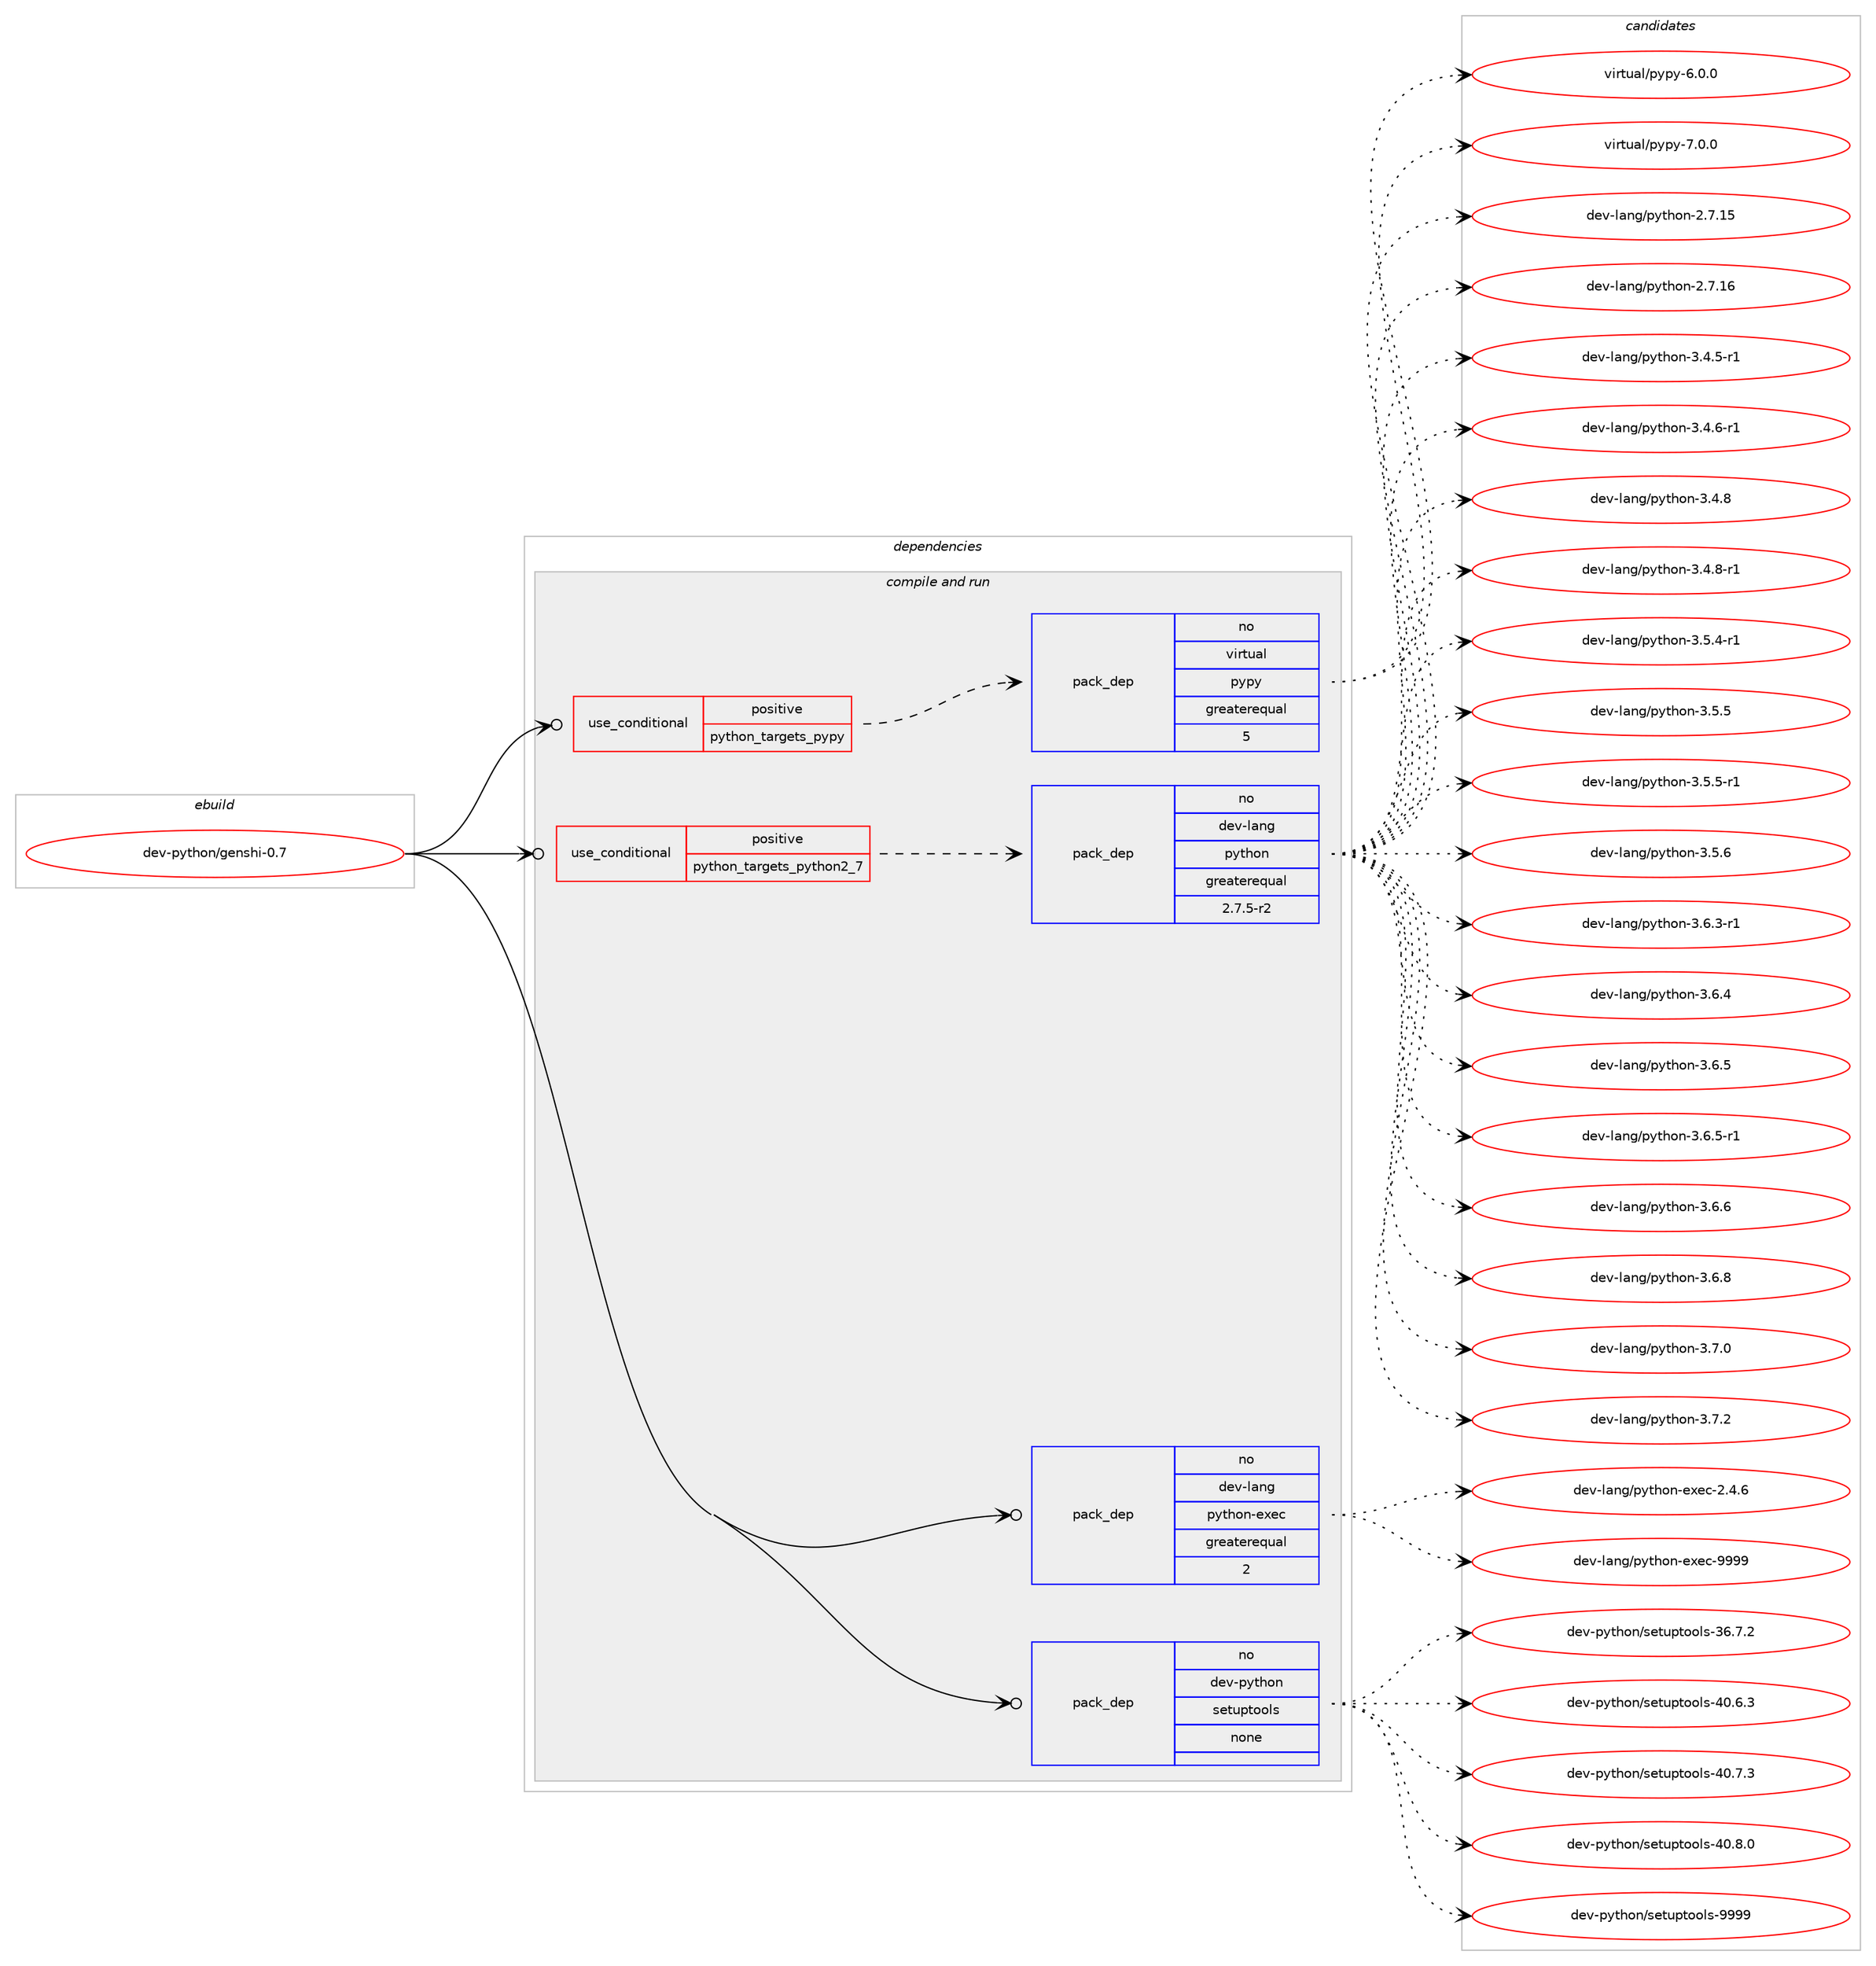 digraph prolog {

# *************
# Graph options
# *************

newrank=true;
concentrate=true;
compound=true;
graph [rankdir=LR,fontname=Helvetica,fontsize=10,ranksep=1.5];#, ranksep=2.5, nodesep=0.2];
edge  [arrowhead=vee];
node  [fontname=Helvetica,fontsize=10];

# **********
# The ebuild
# **********

subgraph cluster_leftcol {
color=gray;
rank=same;
label=<<i>ebuild</i>>;
id [label="dev-python/genshi-0.7", color=red, width=4, href="../dev-python/genshi-0.7.svg"];
}

# ****************
# The dependencies
# ****************

subgraph cluster_midcol {
color=gray;
label=<<i>dependencies</i>>;
subgraph cluster_compile {
fillcolor="#eeeeee";
style=filled;
label=<<i>compile</i>>;
}
subgraph cluster_compileandrun {
fillcolor="#eeeeee";
style=filled;
label=<<i>compile and run</i>>;
subgraph cond374845 {
dependency1410837 [label=<<TABLE BORDER="0" CELLBORDER="1" CELLSPACING="0" CELLPADDING="4"><TR><TD ROWSPAN="3" CELLPADDING="10">use_conditional</TD></TR><TR><TD>positive</TD></TR><TR><TD>python_targets_pypy</TD></TR></TABLE>>, shape=none, color=red];
subgraph pack1012733 {
dependency1410838 [label=<<TABLE BORDER="0" CELLBORDER="1" CELLSPACING="0" CELLPADDING="4" WIDTH="220"><TR><TD ROWSPAN="6" CELLPADDING="30">pack_dep</TD></TR><TR><TD WIDTH="110">no</TD></TR><TR><TD>virtual</TD></TR><TR><TD>pypy</TD></TR><TR><TD>greaterequal</TD></TR><TR><TD>5</TD></TR></TABLE>>, shape=none, color=blue];
}
dependency1410837:e -> dependency1410838:w [weight=20,style="dashed",arrowhead="vee"];
}
id:e -> dependency1410837:w [weight=20,style="solid",arrowhead="odotvee"];
subgraph cond374846 {
dependency1410839 [label=<<TABLE BORDER="0" CELLBORDER="1" CELLSPACING="0" CELLPADDING="4"><TR><TD ROWSPAN="3" CELLPADDING="10">use_conditional</TD></TR><TR><TD>positive</TD></TR><TR><TD>python_targets_python2_7</TD></TR></TABLE>>, shape=none, color=red];
subgraph pack1012734 {
dependency1410840 [label=<<TABLE BORDER="0" CELLBORDER="1" CELLSPACING="0" CELLPADDING="4" WIDTH="220"><TR><TD ROWSPAN="6" CELLPADDING="30">pack_dep</TD></TR><TR><TD WIDTH="110">no</TD></TR><TR><TD>dev-lang</TD></TR><TR><TD>python</TD></TR><TR><TD>greaterequal</TD></TR><TR><TD>2.7.5-r2</TD></TR></TABLE>>, shape=none, color=blue];
}
dependency1410839:e -> dependency1410840:w [weight=20,style="dashed",arrowhead="vee"];
}
id:e -> dependency1410839:w [weight=20,style="solid",arrowhead="odotvee"];
subgraph pack1012735 {
dependency1410841 [label=<<TABLE BORDER="0" CELLBORDER="1" CELLSPACING="0" CELLPADDING="4" WIDTH="220"><TR><TD ROWSPAN="6" CELLPADDING="30">pack_dep</TD></TR><TR><TD WIDTH="110">no</TD></TR><TR><TD>dev-lang</TD></TR><TR><TD>python-exec</TD></TR><TR><TD>greaterequal</TD></TR><TR><TD>2</TD></TR></TABLE>>, shape=none, color=blue];
}
id:e -> dependency1410841:w [weight=20,style="solid",arrowhead="odotvee"];
subgraph pack1012736 {
dependency1410842 [label=<<TABLE BORDER="0" CELLBORDER="1" CELLSPACING="0" CELLPADDING="4" WIDTH="220"><TR><TD ROWSPAN="6" CELLPADDING="30">pack_dep</TD></TR><TR><TD WIDTH="110">no</TD></TR><TR><TD>dev-python</TD></TR><TR><TD>setuptools</TD></TR><TR><TD>none</TD></TR><TR><TD></TD></TR></TABLE>>, shape=none, color=blue];
}
id:e -> dependency1410842:w [weight=20,style="solid",arrowhead="odotvee"];
}
subgraph cluster_run {
fillcolor="#eeeeee";
style=filled;
label=<<i>run</i>>;
}
}

# **************
# The candidates
# **************

subgraph cluster_choices {
rank=same;
color=gray;
label=<<i>candidates</i>>;

subgraph choice1012733 {
color=black;
nodesep=1;
choice1181051141161179710847112121112121455446484648 [label="virtual/pypy-6.0.0", color=red, width=4,href="../virtual/pypy-6.0.0.svg"];
choice1181051141161179710847112121112121455546484648 [label="virtual/pypy-7.0.0", color=red, width=4,href="../virtual/pypy-7.0.0.svg"];
dependency1410838:e -> choice1181051141161179710847112121112121455446484648:w [style=dotted,weight="100"];
dependency1410838:e -> choice1181051141161179710847112121112121455546484648:w [style=dotted,weight="100"];
}
subgraph choice1012734 {
color=black;
nodesep=1;
choice10010111845108971101034711212111610411111045504655464953 [label="dev-lang/python-2.7.15", color=red, width=4,href="../dev-lang/python-2.7.15.svg"];
choice10010111845108971101034711212111610411111045504655464954 [label="dev-lang/python-2.7.16", color=red, width=4,href="../dev-lang/python-2.7.16.svg"];
choice1001011184510897110103471121211161041111104551465246534511449 [label="dev-lang/python-3.4.5-r1", color=red, width=4,href="../dev-lang/python-3.4.5-r1.svg"];
choice1001011184510897110103471121211161041111104551465246544511449 [label="dev-lang/python-3.4.6-r1", color=red, width=4,href="../dev-lang/python-3.4.6-r1.svg"];
choice100101118451089711010347112121116104111110455146524656 [label="dev-lang/python-3.4.8", color=red, width=4,href="../dev-lang/python-3.4.8.svg"];
choice1001011184510897110103471121211161041111104551465246564511449 [label="dev-lang/python-3.4.8-r1", color=red, width=4,href="../dev-lang/python-3.4.8-r1.svg"];
choice1001011184510897110103471121211161041111104551465346524511449 [label="dev-lang/python-3.5.4-r1", color=red, width=4,href="../dev-lang/python-3.5.4-r1.svg"];
choice100101118451089711010347112121116104111110455146534653 [label="dev-lang/python-3.5.5", color=red, width=4,href="../dev-lang/python-3.5.5.svg"];
choice1001011184510897110103471121211161041111104551465346534511449 [label="dev-lang/python-3.5.5-r1", color=red, width=4,href="../dev-lang/python-3.5.5-r1.svg"];
choice100101118451089711010347112121116104111110455146534654 [label="dev-lang/python-3.5.6", color=red, width=4,href="../dev-lang/python-3.5.6.svg"];
choice1001011184510897110103471121211161041111104551465446514511449 [label="dev-lang/python-3.6.3-r1", color=red, width=4,href="../dev-lang/python-3.6.3-r1.svg"];
choice100101118451089711010347112121116104111110455146544652 [label="dev-lang/python-3.6.4", color=red, width=4,href="../dev-lang/python-3.6.4.svg"];
choice100101118451089711010347112121116104111110455146544653 [label="dev-lang/python-3.6.5", color=red, width=4,href="../dev-lang/python-3.6.5.svg"];
choice1001011184510897110103471121211161041111104551465446534511449 [label="dev-lang/python-3.6.5-r1", color=red, width=4,href="../dev-lang/python-3.6.5-r1.svg"];
choice100101118451089711010347112121116104111110455146544654 [label="dev-lang/python-3.6.6", color=red, width=4,href="../dev-lang/python-3.6.6.svg"];
choice100101118451089711010347112121116104111110455146544656 [label="dev-lang/python-3.6.8", color=red, width=4,href="../dev-lang/python-3.6.8.svg"];
choice100101118451089711010347112121116104111110455146554648 [label="dev-lang/python-3.7.0", color=red, width=4,href="../dev-lang/python-3.7.0.svg"];
choice100101118451089711010347112121116104111110455146554650 [label="dev-lang/python-3.7.2", color=red, width=4,href="../dev-lang/python-3.7.2.svg"];
dependency1410840:e -> choice10010111845108971101034711212111610411111045504655464953:w [style=dotted,weight="100"];
dependency1410840:e -> choice10010111845108971101034711212111610411111045504655464954:w [style=dotted,weight="100"];
dependency1410840:e -> choice1001011184510897110103471121211161041111104551465246534511449:w [style=dotted,weight="100"];
dependency1410840:e -> choice1001011184510897110103471121211161041111104551465246544511449:w [style=dotted,weight="100"];
dependency1410840:e -> choice100101118451089711010347112121116104111110455146524656:w [style=dotted,weight="100"];
dependency1410840:e -> choice1001011184510897110103471121211161041111104551465246564511449:w [style=dotted,weight="100"];
dependency1410840:e -> choice1001011184510897110103471121211161041111104551465346524511449:w [style=dotted,weight="100"];
dependency1410840:e -> choice100101118451089711010347112121116104111110455146534653:w [style=dotted,weight="100"];
dependency1410840:e -> choice1001011184510897110103471121211161041111104551465346534511449:w [style=dotted,weight="100"];
dependency1410840:e -> choice100101118451089711010347112121116104111110455146534654:w [style=dotted,weight="100"];
dependency1410840:e -> choice1001011184510897110103471121211161041111104551465446514511449:w [style=dotted,weight="100"];
dependency1410840:e -> choice100101118451089711010347112121116104111110455146544652:w [style=dotted,weight="100"];
dependency1410840:e -> choice100101118451089711010347112121116104111110455146544653:w [style=dotted,weight="100"];
dependency1410840:e -> choice1001011184510897110103471121211161041111104551465446534511449:w [style=dotted,weight="100"];
dependency1410840:e -> choice100101118451089711010347112121116104111110455146544654:w [style=dotted,weight="100"];
dependency1410840:e -> choice100101118451089711010347112121116104111110455146544656:w [style=dotted,weight="100"];
dependency1410840:e -> choice100101118451089711010347112121116104111110455146554648:w [style=dotted,weight="100"];
dependency1410840:e -> choice100101118451089711010347112121116104111110455146554650:w [style=dotted,weight="100"];
}
subgraph choice1012735 {
color=black;
nodesep=1;
choice1001011184510897110103471121211161041111104510112010199455046524654 [label="dev-lang/python-exec-2.4.6", color=red, width=4,href="../dev-lang/python-exec-2.4.6.svg"];
choice10010111845108971101034711212111610411111045101120101994557575757 [label="dev-lang/python-exec-9999", color=red, width=4,href="../dev-lang/python-exec-9999.svg"];
dependency1410841:e -> choice1001011184510897110103471121211161041111104510112010199455046524654:w [style=dotted,weight="100"];
dependency1410841:e -> choice10010111845108971101034711212111610411111045101120101994557575757:w [style=dotted,weight="100"];
}
subgraph choice1012736 {
color=black;
nodesep=1;
choice100101118451121211161041111104711510111611711211611111110811545515446554650 [label="dev-python/setuptools-36.7.2", color=red, width=4,href="../dev-python/setuptools-36.7.2.svg"];
choice100101118451121211161041111104711510111611711211611111110811545524846544651 [label="dev-python/setuptools-40.6.3", color=red, width=4,href="../dev-python/setuptools-40.6.3.svg"];
choice100101118451121211161041111104711510111611711211611111110811545524846554651 [label="dev-python/setuptools-40.7.3", color=red, width=4,href="../dev-python/setuptools-40.7.3.svg"];
choice100101118451121211161041111104711510111611711211611111110811545524846564648 [label="dev-python/setuptools-40.8.0", color=red, width=4,href="../dev-python/setuptools-40.8.0.svg"];
choice10010111845112121116104111110471151011161171121161111111081154557575757 [label="dev-python/setuptools-9999", color=red, width=4,href="../dev-python/setuptools-9999.svg"];
dependency1410842:e -> choice100101118451121211161041111104711510111611711211611111110811545515446554650:w [style=dotted,weight="100"];
dependency1410842:e -> choice100101118451121211161041111104711510111611711211611111110811545524846544651:w [style=dotted,weight="100"];
dependency1410842:e -> choice100101118451121211161041111104711510111611711211611111110811545524846554651:w [style=dotted,weight="100"];
dependency1410842:e -> choice100101118451121211161041111104711510111611711211611111110811545524846564648:w [style=dotted,weight="100"];
dependency1410842:e -> choice10010111845112121116104111110471151011161171121161111111081154557575757:w [style=dotted,weight="100"];
}
}

}
